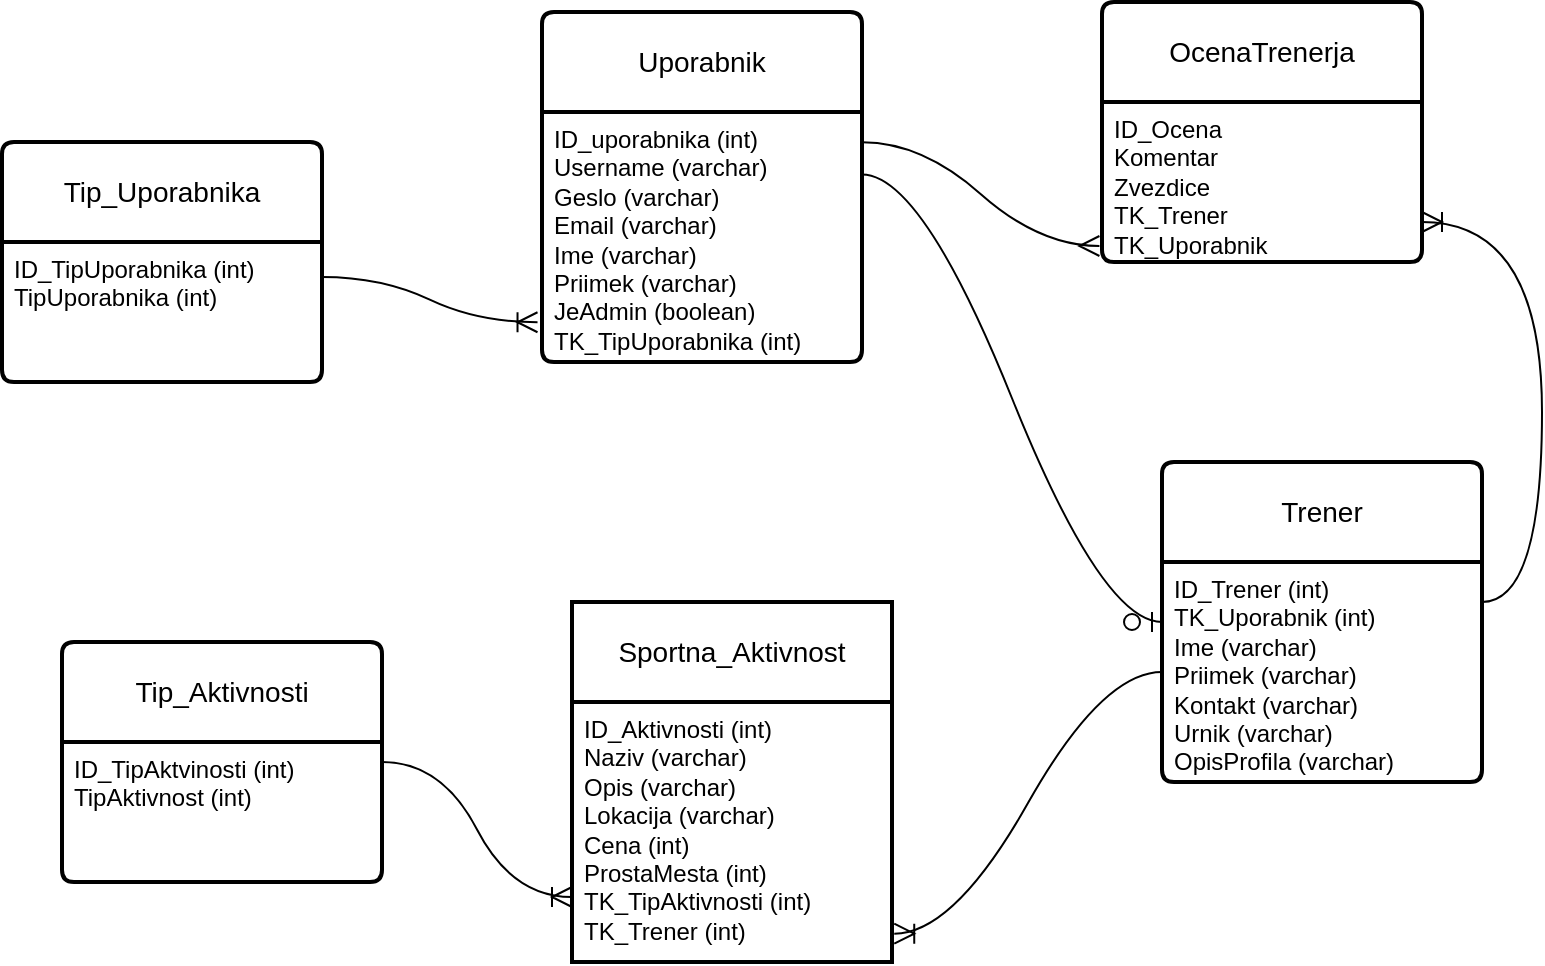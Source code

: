 <mxfile version="24.7.17">
  <diagram id="R2lEEEUBdFMjLlhIrx00" name="Page-1">
    <mxGraphModel dx="1028" dy="608" grid="1" gridSize="10" guides="1" tooltips="1" connect="1" arrows="1" fold="1" page="1" pageScale="1" pageWidth="850" pageHeight="1100" math="0" shadow="0" extFonts="Permanent Marker^https://fonts.googleapis.com/css?family=Permanent+Marker">
      <root>
        <mxCell id="0" />
        <mxCell id="1" parent="0" />
        <mxCell id="Lu04RH-zzImk3okpoFFc-33" style="edgeStyle=none;curved=1;rounded=0;orthogonalLoop=1;jettySize=auto;html=1;fontSize=12;startSize=8;endSize=8;" parent="1" source="Lu04RH-zzImk3okpoFFc-30" target="Lu04RH-zzImk3okpoFFc-29" edge="1">
          <mxGeometry relative="1" as="geometry" />
        </mxCell>
        <mxCell id="Lu04RH-zzImk3okpoFFc-26" style="edgeStyle=none;curved=1;rounded=0;orthogonalLoop=1;jettySize=auto;html=1;fontSize=12;startSize=8;endSize=8;" parent="1" source="Lu04RH-zzImk3okpoFFc-25" target="Lu04RH-zzImk3okpoFFc-24" edge="1">
          <mxGeometry relative="1" as="geometry" />
        </mxCell>
        <mxCell id="Lu04RH-zzImk3okpoFFc-18" value="Uporabnik" style="swimlane;childLayout=stackLayout;horizontal=1;startSize=50;horizontalStack=0;rounded=1;fontSize=14;fontStyle=0;strokeWidth=2;resizeParent=0;resizeLast=1;shadow=0;dashed=0;align=center;arcSize=4;whiteSpace=wrap;html=1;" parent="1" vertex="1">
          <mxGeometry x="410" y="15" width="160" height="175" as="geometry" />
        </mxCell>
        <mxCell id="Lu04RH-zzImk3okpoFFc-19" value="ID_uporabnika (int)&lt;div&gt;Username (varchar)&lt;/div&gt;&lt;div&gt;&lt;span style=&quot;background-color: initial;&quot;&gt;Geslo&amp;nbsp;&lt;/span&gt;&lt;span style=&quot;background-color: initial;&quot;&gt;(varchar)&lt;/span&gt;&lt;/div&gt;&lt;div&gt;Email&amp;nbsp;&lt;span style=&quot;background-color: initial;&quot;&gt;(varchar)&lt;/span&gt;&lt;/div&gt;&lt;div&gt;Ime&amp;nbsp;&lt;span style=&quot;background-color: initial;&quot;&gt;(varchar)&lt;/span&gt;&lt;/div&gt;&lt;div&gt;Priimek&amp;nbsp;&lt;span style=&quot;background-color: initial;&quot;&gt;(varchar)&lt;/span&gt;&lt;/div&gt;&lt;div&gt;&lt;span style=&quot;background-color: initial;&quot;&gt;JeAdmin (boolean)&lt;/span&gt;&lt;/div&gt;&lt;div&gt;TK_TipUporabnika (int)&lt;/div&gt;" style="align=left;strokeColor=none;fillColor=none;spacingLeft=4;fontSize=12;verticalAlign=top;resizable=0;rotatable=0;part=1;html=1;" parent="Lu04RH-zzImk3okpoFFc-18" vertex="1">
          <mxGeometry y="50" width="160" height="125" as="geometry" />
        </mxCell>
        <mxCell id="Lu04RH-zzImk3okpoFFc-20" value="Sportna_Aktivnost" style="swimlane;childLayout=stackLayout;horizontal=1;startSize=50;horizontalStack=0;rounded=1;fontSize=14;fontStyle=0;strokeWidth=2;resizeParent=0;resizeLast=1;shadow=0;dashed=0;align=center;arcSize=0;whiteSpace=wrap;html=1;" parent="1" vertex="1">
          <mxGeometry x="425" y="310" width="160" height="180" as="geometry" />
        </mxCell>
        <mxCell id="Lu04RH-zzImk3okpoFFc-21" value="ID_Aktivnosti (int)&lt;div&gt;Naziv&amp;nbsp;&lt;span style=&quot;background-color: initial;&quot;&gt;(varchar)&lt;/span&gt;&lt;/div&gt;&lt;div&gt;Opis&amp;nbsp;&lt;span style=&quot;background-color: initial;&quot;&gt;(varchar)&lt;/span&gt;&lt;/div&gt;&lt;div&gt;Lokacija&amp;nbsp;&lt;span style=&quot;background-color: initial;&quot;&gt;(varchar)&lt;/span&gt;&lt;/div&gt;&lt;div&gt;Cena (int)&lt;/div&gt;&lt;div&gt;ProstaMesta (int)&lt;/div&gt;&lt;div&gt;TK_TipAktivnosti (int)&lt;/div&gt;&lt;div&gt;TK_Trener (int)&lt;/div&gt;" style="align=left;strokeColor=none;fillColor=none;spacingLeft=4;fontSize=12;verticalAlign=top;resizable=0;rotatable=0;part=1;html=1;" parent="Lu04RH-zzImk3okpoFFc-20" vertex="1">
          <mxGeometry y="50" width="160" height="130" as="geometry" />
        </mxCell>
        <mxCell id="Lu04RH-zzImk3okpoFFc-24" value="Tip_Uporabnika" style="swimlane;childLayout=stackLayout;horizontal=1;startSize=50;horizontalStack=0;rounded=1;fontSize=14;fontStyle=0;strokeWidth=2;resizeParent=0;resizeLast=1;shadow=0;dashed=0;align=center;arcSize=4;whiteSpace=wrap;html=1;" parent="1" vertex="1">
          <mxGeometry x="140" y="80" width="160" height="120" as="geometry" />
        </mxCell>
        <mxCell id="Lu04RH-zzImk3okpoFFc-25" value="ID_TipUporabnika (int)&lt;div&gt;TipUporabnika (int)&lt;/div&gt;" style="align=left;strokeColor=none;fillColor=none;spacingLeft=4;fontSize=12;verticalAlign=top;resizable=0;rotatable=0;part=1;html=1;" parent="Lu04RH-zzImk3okpoFFc-24" vertex="1">
          <mxGeometry y="50" width="160" height="70" as="geometry" />
        </mxCell>
        <mxCell id="Lu04RH-zzImk3okpoFFc-27" value="Tip_Aktivnosti" style="swimlane;childLayout=stackLayout;horizontal=1;startSize=50;horizontalStack=0;rounded=1;fontSize=14;fontStyle=0;strokeWidth=2;resizeParent=0;resizeLast=1;shadow=0;dashed=0;align=center;arcSize=4;whiteSpace=wrap;html=1;" parent="1" vertex="1">
          <mxGeometry x="170" y="330" width="160" height="120" as="geometry" />
        </mxCell>
        <mxCell id="Lu04RH-zzImk3okpoFFc-28" value="ID_TipAktvinosti (int)&lt;div&gt;TipAktivnost (int)&lt;/div&gt;" style="align=left;strokeColor=none;fillColor=none;spacingLeft=4;fontSize=12;verticalAlign=top;resizable=0;rotatable=0;part=1;html=1;" parent="Lu04RH-zzImk3okpoFFc-27" vertex="1">
          <mxGeometry y="50" width="160" height="70" as="geometry" />
        </mxCell>
        <mxCell id="Lu04RH-zzImk3okpoFFc-29" value="Trener" style="swimlane;childLayout=stackLayout;horizontal=1;startSize=50;horizontalStack=0;rounded=1;fontSize=14;fontStyle=0;strokeWidth=2;resizeParent=0;resizeLast=1;shadow=0;dashed=0;align=center;arcSize=4;whiteSpace=wrap;html=1;" parent="1" vertex="1">
          <mxGeometry x="720" y="240" width="160" height="160" as="geometry" />
        </mxCell>
        <mxCell id="Lu04RH-zzImk3okpoFFc-30" value="ID_Trener (int)&lt;div&gt;TK_Uporabnik (int)&lt;br&gt;&lt;div&gt;Ime&amp;nbsp;&lt;span style=&quot;background-color: initial;&quot;&gt;(varchar)&lt;/span&gt;&lt;/div&gt;&lt;div&gt;Priimek&amp;nbsp;&lt;span style=&quot;background-color: initial;&quot;&gt;(varchar)&lt;/span&gt;&lt;/div&gt;&lt;div&gt;Kontakt&amp;nbsp;&lt;span style=&quot;background-color: initial;&quot;&gt;(varchar)&lt;/span&gt;&lt;/div&gt;&lt;div&gt;Urnik&amp;nbsp;&lt;span style=&quot;background-color: initial;&quot;&gt;(varchar)&lt;/span&gt;&lt;/div&gt;&lt;div&gt;OpisProfila&amp;nbsp;&lt;span style=&quot;background-color: initial;&quot;&gt;(varchar)&lt;/span&gt;&lt;/div&gt;&lt;div&gt;&lt;br&gt;&lt;/div&gt;&lt;div&gt;&lt;br&gt;&lt;/div&gt;&lt;/div&gt;" style="align=left;strokeColor=none;fillColor=none;spacingLeft=4;fontSize=12;verticalAlign=top;resizable=0;rotatable=0;part=1;html=1;" parent="Lu04RH-zzImk3okpoFFc-29" vertex="1">
          <mxGeometry y="50" width="160" height="110" as="geometry" />
        </mxCell>
        <mxCell id="Lu04RH-zzImk3okpoFFc-31" value="OcenaTrenerja" style="swimlane;childLayout=stackLayout;horizontal=1;startSize=50;horizontalStack=0;rounded=1;fontSize=14;fontStyle=0;strokeWidth=2;resizeParent=0;resizeLast=1;shadow=0;dashed=0;align=center;arcSize=4;whiteSpace=wrap;html=1;" parent="1" vertex="1">
          <mxGeometry x="690" y="10" width="160" height="130" as="geometry" />
        </mxCell>
        <mxCell id="Lu04RH-zzImk3okpoFFc-32" value="ID_Ocena&lt;div&gt;Komentar&lt;/div&gt;&lt;div&gt;Zvezdice&lt;/div&gt;&lt;div&gt;TK_Trener&lt;/div&gt;&lt;div&gt;TK_Uporabnik&lt;/div&gt;" style="align=left;strokeColor=none;fillColor=none;spacingLeft=4;fontSize=12;verticalAlign=top;resizable=0;rotatable=0;part=1;html=1;" parent="Lu04RH-zzImk3okpoFFc-31" vertex="1">
          <mxGeometry y="50" width="160" height="80" as="geometry" />
        </mxCell>
        <mxCell id="Lu04RH-zzImk3okpoFFc-36" value="" style="edgeStyle=entityRelationEdgeStyle;fontSize=12;html=1;endArrow=ERoneToMany;rounded=0;startSize=8;endSize=8;curved=1;exitX=1;exitY=0.25;exitDx=0;exitDy=0;entryX=-0.014;entryY=0.841;entryDx=0;entryDy=0;entryPerimeter=0;" parent="1" source="Lu04RH-zzImk3okpoFFc-25" target="Lu04RH-zzImk3okpoFFc-19" edge="1">
          <mxGeometry width="100" height="100" relative="1" as="geometry">
            <mxPoint x="310" y="220" as="sourcePoint" />
            <mxPoint x="410" y="120" as="targetPoint" />
          </mxGeometry>
        </mxCell>
        <mxCell id="Lu04RH-zzImk3okpoFFc-37" value="" style="edgeStyle=entityRelationEdgeStyle;fontSize=12;html=1;endArrow=ERoneToMany;rounded=0;startSize=8;endSize=8;curved=1;exitX=1;exitY=0.5;exitDx=0;exitDy=0;entryX=0;entryY=0.75;entryDx=0;entryDy=0;" parent="1" target="Lu04RH-zzImk3okpoFFc-21" edge="1">
          <mxGeometry width="100" height="100" relative="1" as="geometry">
            <mxPoint x="330" y="390" as="sourcePoint" />
            <mxPoint x="433" y="431" as="targetPoint" />
            <Array as="points">
              <mxPoint x="350" y="410" />
            </Array>
          </mxGeometry>
        </mxCell>
        <mxCell id="Lu04RH-zzImk3okpoFFc-38" value="" style="edgeStyle=entityRelationEdgeStyle;fontSize=12;html=1;endArrow=ERoneToMany;rounded=0;startSize=8;endSize=8;curved=1;entryX=1;entryY=0.75;entryDx=0;entryDy=0;" parent="1" target="Lu04RH-zzImk3okpoFFc-32" edge="1">
          <mxGeometry width="100" height="100" relative="1" as="geometry">
            <mxPoint x="880" y="310" as="sourcePoint" />
            <mxPoint x="960" y="120" as="targetPoint" />
            <Array as="points">
              <mxPoint x="950" y="280" />
              <mxPoint x="930" y="200" />
              <mxPoint x="950" y="250" />
              <mxPoint x="950" y="250" />
              <mxPoint x="940" y="250" />
              <mxPoint x="930" y="220" />
              <mxPoint x="930" y="250" />
              <mxPoint x="880" y="120" />
              <mxPoint x="980" y="320" />
              <mxPoint x="940" y="160" />
              <mxPoint x="960" y="180" />
            </Array>
          </mxGeometry>
        </mxCell>
        <mxCell id="Lu04RH-zzImk3okpoFFc-40" value="" style="edgeStyle=entityRelationEdgeStyle;fontSize=12;html=1;endArrow=ERmany;rounded=0;startSize=8;endSize=8;curved=1;exitX=1.001;exitY=0.121;exitDx=0;exitDy=0;exitPerimeter=0;entryX=-0.008;entryY=0.9;entryDx=0;entryDy=0;entryPerimeter=0;" parent="1" source="Lu04RH-zzImk3okpoFFc-19" target="Lu04RH-zzImk3okpoFFc-32" edge="1">
          <mxGeometry width="100" height="100" relative="1" as="geometry">
            <mxPoint x="590" y="210" as="sourcePoint" />
            <mxPoint x="690" y="110" as="targetPoint" />
          </mxGeometry>
        </mxCell>
        <mxCell id="Lu04RH-zzImk3okpoFFc-41" value="" style="edgeStyle=entityRelationEdgeStyle;fontSize=12;html=1;endArrow=ERoneToMany;rounded=0;startSize=8;endSize=8;curved=1;entryX=1.007;entryY=0.891;entryDx=0;entryDy=0;entryPerimeter=0;exitX=0;exitY=0.5;exitDx=0;exitDy=0;" parent="1" source="Lu04RH-zzImk3okpoFFc-30" target="Lu04RH-zzImk3okpoFFc-21" edge="1">
          <mxGeometry width="100" height="100" relative="1" as="geometry">
            <mxPoint x="730" y="470" as="sourcePoint" />
            <mxPoint x="620" y="400" as="targetPoint" />
          </mxGeometry>
        </mxCell>
        <mxCell id="Lu04RH-zzImk3okpoFFc-42" value="" style="edgeStyle=entityRelationEdgeStyle;fontSize=12;html=1;endArrow=ERzeroToOne;endFill=1;rounded=0;startSize=8;endSize=8;curved=1;exitX=1;exitY=0.25;exitDx=0;exitDy=0;entryX=0;entryY=0.5;entryDx=0;entryDy=0;" parent="1" source="Lu04RH-zzImk3okpoFFc-19" target="Lu04RH-zzImk3okpoFFc-29" edge="1">
          <mxGeometry width="100" height="100" relative="1" as="geometry">
            <mxPoint x="580" y="310" as="sourcePoint" />
            <mxPoint x="680" y="210" as="targetPoint" />
            <Array as="points">
              <mxPoint x="620" y="230" />
            </Array>
          </mxGeometry>
        </mxCell>
      </root>
    </mxGraphModel>
  </diagram>
</mxfile>

